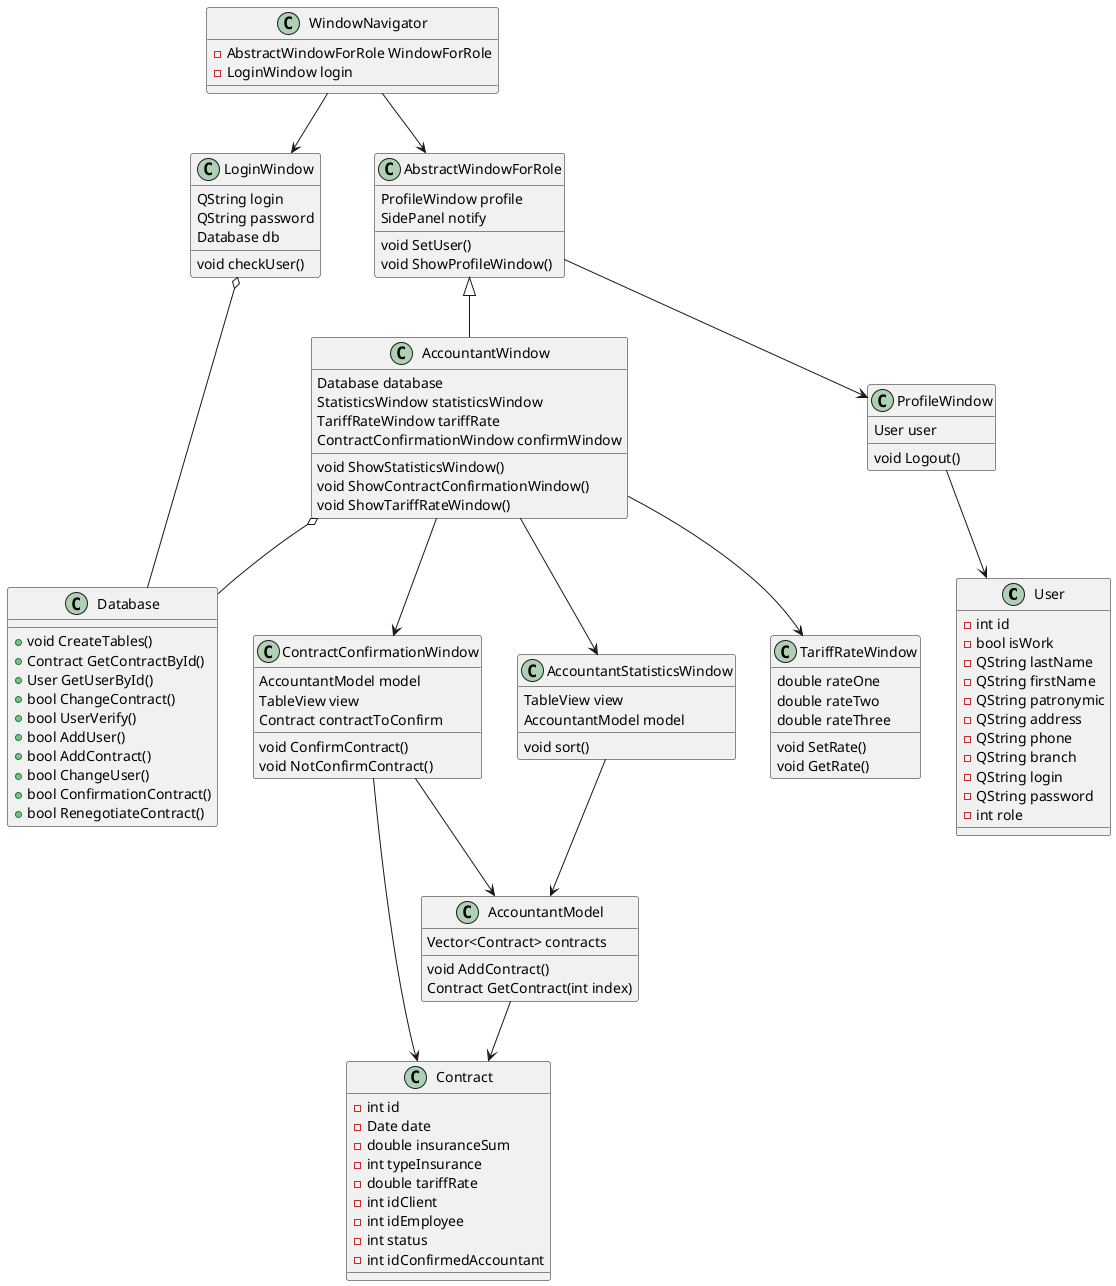 @startuml
class User{
   -int id
   -bool isWork
   -QString lastName
   -QString firstName
   -QString patronymic
   -QString address
   -QString phone
   -QString branch
   -QString login
   -QString password
   -int role
}

class Contract{
   -int id
   -Date date
   -double insuranceSum
   -int typeInsurance
   -double tariffRate
   -int idClient
   -int idEmployee
   -int status
   -int idConfirmedAccountant
}

class ProfileWindow{
   User user
   void Logout()
}

class  LoginWindow{
   QString login
   QString password
   Database db
   void checkUser()
}

class TariffRateWindow{
   double rateOne
   double rateTwo
   double rateThree
   void SetRate()
   void GetRate()
}

class ContractConfirmationWindow{
   AccountantModel model
   TableView view
   Contract contractToConfirm
   void ConfirmContract()
   void NotConfirmContract()
}

class AccountantStatisticsWindow{
   TableView view
   AccountantModel model
   void sort()
}

class AbstractWindowForRole{
   ProfileWindow profile
   SidePanel notify
   void SetUser()
   void ShowProfileWindow()
}

class WindowNavigator{
   -AbstractWindowForRole WindowForRole
   -LoginWindow login
}

class Database {
   +void CreateTables()
   +Contract GetContractById()
   +User GetUserById()
   +bool ChangeContract()
   +bool UserVerify()
   +bool AddUser()
   +bool AddContract()
   +bool ChangeUser()
   +bool ConfirmationContract()
   +bool RenegotiateContract()
}

class AccountantWindow{
   Database database
   StatisticsWindow statisticsWindow
   TariffRateWindow tariffRate
   ContractConfirmationWindow confirmWindow
   void ShowStatisticsWindow()
   void ShowContractConfirmationWindow()
   void ShowTariffRateWindow()
}

class AccountantModel{
   Vector<Contract> contracts
   void AddContract()
   Contract GetContract(int index)
}


AbstractWindowForRole <|-- AccountantWindow
AccountantWindow o-- Database
WindowNavigator --> AbstractWindowForRole
WindowNavigator --> LoginWindow
AccountantWindow --> ContractConfirmationWindow
AccountantWindow --> TariffRateWindow
AccountantWindow --> AccountantStatisticsWindow
AccountantStatisticsWindow --> AccountantModel
AbstractWindowForRole --> ProfileWindow
AccountantModel --> Contract
ProfileWindow --> User

ContractConfirmationWindow --> Contract
ContractConfirmationWindow --> AccountantModel

LoginWindow o-- Database

@enduml
